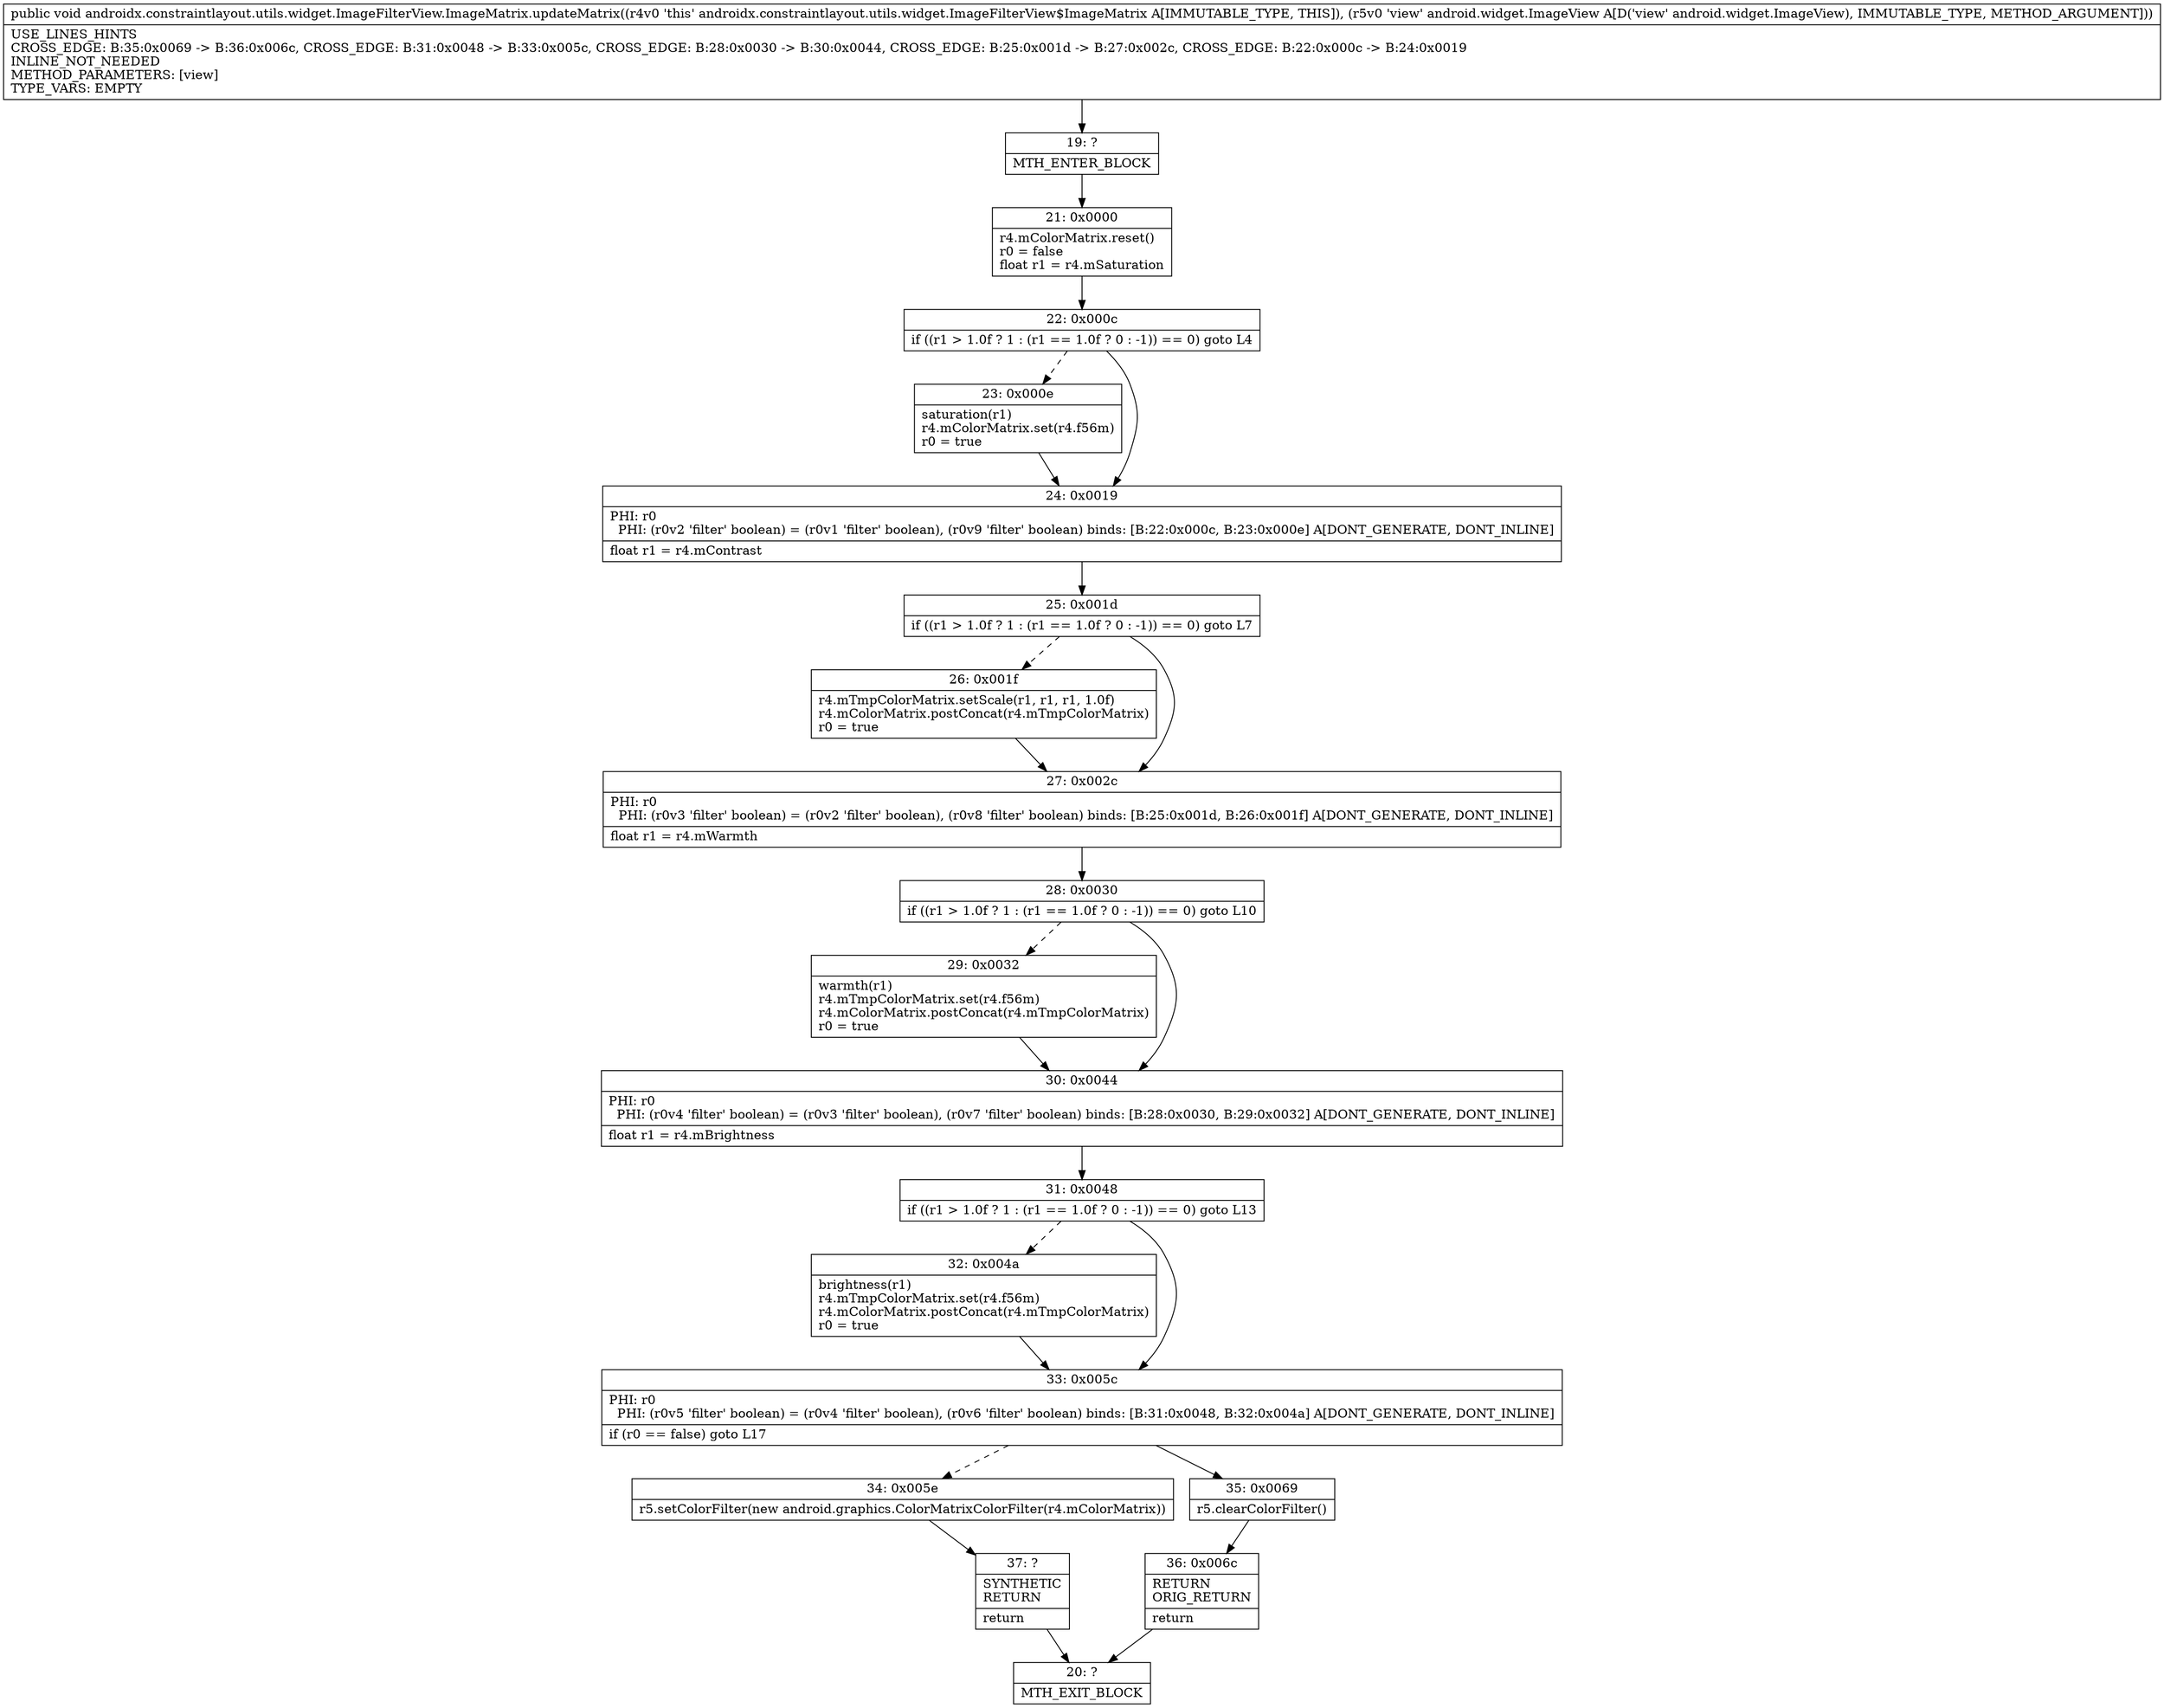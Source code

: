 digraph "CFG forandroidx.constraintlayout.utils.widget.ImageFilterView.ImageMatrix.updateMatrix(Landroid\/widget\/ImageView;)V" {
Node_19 [shape=record,label="{19\:\ ?|MTH_ENTER_BLOCK\l}"];
Node_21 [shape=record,label="{21\:\ 0x0000|r4.mColorMatrix.reset()\lr0 = false\lfloat r1 = r4.mSaturation\l}"];
Node_22 [shape=record,label="{22\:\ 0x000c|if ((r1 \> 1.0f ? 1 : (r1 == 1.0f ? 0 : \-1)) == 0) goto L4\l}"];
Node_23 [shape=record,label="{23\:\ 0x000e|saturation(r1)\lr4.mColorMatrix.set(r4.f56m)\lr0 = true\l}"];
Node_24 [shape=record,label="{24\:\ 0x0019|PHI: r0 \l  PHI: (r0v2 'filter' boolean) = (r0v1 'filter' boolean), (r0v9 'filter' boolean) binds: [B:22:0x000c, B:23:0x000e] A[DONT_GENERATE, DONT_INLINE]\l|float r1 = r4.mContrast\l}"];
Node_25 [shape=record,label="{25\:\ 0x001d|if ((r1 \> 1.0f ? 1 : (r1 == 1.0f ? 0 : \-1)) == 0) goto L7\l}"];
Node_26 [shape=record,label="{26\:\ 0x001f|r4.mTmpColorMatrix.setScale(r1, r1, r1, 1.0f)\lr4.mColorMatrix.postConcat(r4.mTmpColorMatrix)\lr0 = true\l}"];
Node_27 [shape=record,label="{27\:\ 0x002c|PHI: r0 \l  PHI: (r0v3 'filter' boolean) = (r0v2 'filter' boolean), (r0v8 'filter' boolean) binds: [B:25:0x001d, B:26:0x001f] A[DONT_GENERATE, DONT_INLINE]\l|float r1 = r4.mWarmth\l}"];
Node_28 [shape=record,label="{28\:\ 0x0030|if ((r1 \> 1.0f ? 1 : (r1 == 1.0f ? 0 : \-1)) == 0) goto L10\l}"];
Node_29 [shape=record,label="{29\:\ 0x0032|warmth(r1)\lr4.mTmpColorMatrix.set(r4.f56m)\lr4.mColorMatrix.postConcat(r4.mTmpColorMatrix)\lr0 = true\l}"];
Node_30 [shape=record,label="{30\:\ 0x0044|PHI: r0 \l  PHI: (r0v4 'filter' boolean) = (r0v3 'filter' boolean), (r0v7 'filter' boolean) binds: [B:28:0x0030, B:29:0x0032] A[DONT_GENERATE, DONT_INLINE]\l|float r1 = r4.mBrightness\l}"];
Node_31 [shape=record,label="{31\:\ 0x0048|if ((r1 \> 1.0f ? 1 : (r1 == 1.0f ? 0 : \-1)) == 0) goto L13\l}"];
Node_32 [shape=record,label="{32\:\ 0x004a|brightness(r1)\lr4.mTmpColorMatrix.set(r4.f56m)\lr4.mColorMatrix.postConcat(r4.mTmpColorMatrix)\lr0 = true\l}"];
Node_33 [shape=record,label="{33\:\ 0x005c|PHI: r0 \l  PHI: (r0v5 'filter' boolean) = (r0v4 'filter' boolean), (r0v6 'filter' boolean) binds: [B:31:0x0048, B:32:0x004a] A[DONT_GENERATE, DONT_INLINE]\l|if (r0 == false) goto L17\l}"];
Node_34 [shape=record,label="{34\:\ 0x005e|r5.setColorFilter(new android.graphics.ColorMatrixColorFilter(r4.mColorMatrix))\l}"];
Node_37 [shape=record,label="{37\:\ ?|SYNTHETIC\lRETURN\l|return\l}"];
Node_20 [shape=record,label="{20\:\ ?|MTH_EXIT_BLOCK\l}"];
Node_35 [shape=record,label="{35\:\ 0x0069|r5.clearColorFilter()\l}"];
Node_36 [shape=record,label="{36\:\ 0x006c|RETURN\lORIG_RETURN\l|return\l}"];
MethodNode[shape=record,label="{public void androidx.constraintlayout.utils.widget.ImageFilterView.ImageMatrix.updateMatrix((r4v0 'this' androidx.constraintlayout.utils.widget.ImageFilterView$ImageMatrix A[IMMUTABLE_TYPE, THIS]), (r5v0 'view' android.widget.ImageView A[D('view' android.widget.ImageView), IMMUTABLE_TYPE, METHOD_ARGUMENT]))  | USE_LINES_HINTS\lCROSS_EDGE: B:35:0x0069 \-\> B:36:0x006c, CROSS_EDGE: B:31:0x0048 \-\> B:33:0x005c, CROSS_EDGE: B:28:0x0030 \-\> B:30:0x0044, CROSS_EDGE: B:25:0x001d \-\> B:27:0x002c, CROSS_EDGE: B:22:0x000c \-\> B:24:0x0019\lINLINE_NOT_NEEDED\lMETHOD_PARAMETERS: [view]\lTYPE_VARS: EMPTY\l}"];
MethodNode -> Node_19;Node_19 -> Node_21;
Node_21 -> Node_22;
Node_22 -> Node_23[style=dashed];
Node_22 -> Node_24;
Node_23 -> Node_24;
Node_24 -> Node_25;
Node_25 -> Node_26[style=dashed];
Node_25 -> Node_27;
Node_26 -> Node_27;
Node_27 -> Node_28;
Node_28 -> Node_29[style=dashed];
Node_28 -> Node_30;
Node_29 -> Node_30;
Node_30 -> Node_31;
Node_31 -> Node_32[style=dashed];
Node_31 -> Node_33;
Node_32 -> Node_33;
Node_33 -> Node_34[style=dashed];
Node_33 -> Node_35;
Node_34 -> Node_37;
Node_37 -> Node_20;
Node_35 -> Node_36;
Node_36 -> Node_20;
}

